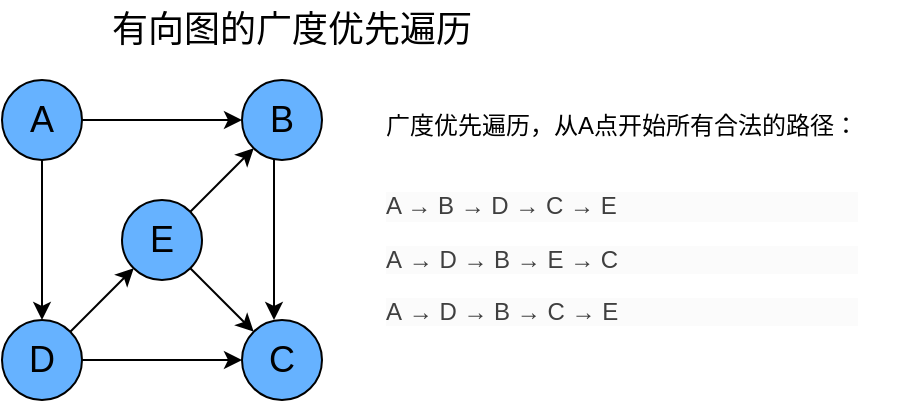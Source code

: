 <mxfile>
    <diagram name="第 1 页" id="gcvqBqKdxTJfSHki19oz">
        <mxGraphModel dx="681" dy="384" grid="1" gridSize="10" guides="1" tooltips="1" connect="1" arrows="1" fold="1" page="1" pageScale="1" pageWidth="827" pageHeight="1169" math="0" shadow="0">
            <root>
                <mxCell id="0"/>
                <mxCell id="1" parent="0"/>
                <mxCell id="2" style="edgeStyle=none;html=1;exitX=0.5;exitY=1;exitDx=0;exitDy=0;entryX=0.5;entryY=0;entryDx=0;entryDy=0;" parent="1" source="awnkAKVBkHFtVjLc0B4l-4" target="awnkAKVBkHFtVjLc0B4l-16" edge="1">
                    <mxGeometry relative="1" as="geometry"/>
                </mxCell>
                <mxCell id="3" style="edgeStyle=none;html=1;exitX=1;exitY=0.5;exitDx=0;exitDy=0;entryX=0;entryY=0.5;entryDx=0;entryDy=0;" parent="1" source="awnkAKVBkHFtVjLc0B4l-4" target="awnkAKVBkHFtVjLc0B4l-8" edge="1">
                    <mxGeometry relative="1" as="geometry"/>
                </mxCell>
                <mxCell id="awnkAKVBkHFtVjLc0B4l-4" value="&lt;font style=&quot;color: rgb(0, 0, 0); font-size: 18px;&quot;&gt;A&lt;/font&gt;" style="ellipse;whiteSpace=wrap;html=1;aspect=fixed;fillColor=#66B2FF;" parent="1" vertex="1">
                    <mxGeometry x="120" y="120" width="40" height="40" as="geometry"/>
                </mxCell>
                <mxCell id="awnkAKVBkHFtVjLc0B4l-6" value="" style="edgeStyle=orthogonalEdgeStyle;rounded=0;orthogonalLoop=1;jettySize=auto;html=1;" parent="1" edge="1">
                    <mxGeometry relative="1" as="geometry">
                        <mxPoint x="256" y="160" as="sourcePoint"/>
                        <mxPoint x="256" y="240" as="targetPoint"/>
                    </mxGeometry>
                </mxCell>
                <mxCell id="awnkAKVBkHFtVjLc0B4l-8" value="&lt;font style=&quot;color: rgb(0, 0, 0); font-size: 18px;&quot;&gt;B&lt;/font&gt;" style="ellipse;whiteSpace=wrap;html=1;aspect=fixed;fillColor=#66B2FF;" parent="1" vertex="1">
                    <mxGeometry x="240" y="120" width="40" height="40" as="geometry"/>
                </mxCell>
                <mxCell id="awnkAKVBkHFtVjLc0B4l-12" value="&lt;font style=&quot;color: rgb(0, 0, 0); font-size: 18px;&quot;&gt;C&lt;/font&gt;" style="ellipse;whiteSpace=wrap;html=1;aspect=fixed;fillColor=#66B2FF;" parent="1" vertex="1">
                    <mxGeometry x="240" y="240" width="40" height="40" as="geometry"/>
                </mxCell>
                <mxCell id="4" style="edgeStyle=none;html=1;exitX=1;exitY=0;exitDx=0;exitDy=0;entryX=0;entryY=1;entryDx=0;entryDy=0;" parent="1" source="awnkAKVBkHFtVjLc0B4l-16" target="awnkAKVBkHFtVjLc0B4l-18" edge="1">
                    <mxGeometry relative="1" as="geometry"/>
                </mxCell>
                <mxCell id="7" value="" style="edgeStyle=none;html=1;" edge="1" parent="1" source="awnkAKVBkHFtVjLc0B4l-16" target="awnkAKVBkHFtVjLc0B4l-12">
                    <mxGeometry relative="1" as="geometry"/>
                </mxCell>
                <mxCell id="awnkAKVBkHFtVjLc0B4l-16" value="&lt;font style=&quot;color: rgb(0, 0, 0); font-size: 18px;&quot;&gt;D&lt;/font&gt;" style="ellipse;whiteSpace=wrap;html=1;aspect=fixed;fillColor=#66B2FF;" parent="1" vertex="1">
                    <mxGeometry x="120" y="240" width="40" height="40" as="geometry"/>
                </mxCell>
                <mxCell id="awnkAKVBkHFtVjLc0B4l-17" value="&lt;font style=&quot;font-size: 18px;&quot;&gt;有向图的广度优先遍历&lt;/font&gt;" style="text;html=1;align=center;verticalAlign=middle;whiteSpace=wrap;rounded=0;" parent="1" vertex="1">
                    <mxGeometry x="150" y="80" width="230" height="30" as="geometry"/>
                </mxCell>
                <mxCell id="5" style="edgeStyle=none;html=1;exitX=1;exitY=0;exitDx=0;exitDy=0;entryX=0;entryY=1;entryDx=0;entryDy=0;" parent="1" source="awnkAKVBkHFtVjLc0B4l-18" target="awnkAKVBkHFtVjLc0B4l-8" edge="1">
                    <mxGeometry relative="1" as="geometry"/>
                </mxCell>
                <mxCell id="6" style="edgeStyle=none;html=1;exitX=1;exitY=1;exitDx=0;exitDy=0;entryX=0;entryY=0;entryDx=0;entryDy=0;" parent="1" source="awnkAKVBkHFtVjLc0B4l-18" target="awnkAKVBkHFtVjLc0B4l-12" edge="1">
                    <mxGeometry relative="1" as="geometry"/>
                </mxCell>
                <mxCell id="awnkAKVBkHFtVjLc0B4l-18" value="&lt;span style=&quot;font-size: 18px;&quot;&gt;E&lt;/span&gt;" style="ellipse;whiteSpace=wrap;html=1;aspect=fixed;fillColor=#66B2FF;" parent="1" vertex="1">
                    <mxGeometry x="180" y="180" width="40" height="40" as="geometry"/>
                </mxCell>
                <mxCell id="8" value="广度优先遍历，从A点开始所有合法的路径：&lt;div&gt;&lt;br&gt;&lt;/div&gt;&lt;div&gt;&lt;p data-pm-slice=&quot;1 1 []&quot;&gt;&lt;/p&gt;&lt;p style=&quot;forced-color-adjust: none; color: rgb(63, 63, 63); scrollbar-color: light-dark(#e2e2e2, #4b4b4b)&lt;br/&gt;&#x9;&#x9;&#x9;&#x9;&#x9;light-dark(#fbfbfb, var(--dark-panel-color)); font-family: Helvetica; font-size: 12px; font-style: normal; font-variant-ligatures: normal; font-variant-caps: normal; font-weight: 400; letter-spacing: normal; orphans: 2; text-align: left; text-indent: 0px; text-transform: none; widows: 2; word-spacing: 0px; -webkit-text-stroke-width: 0px; white-space: nowrap; background-color: rgb(251, 251, 251); text-decoration-thickness: initial; text-decoration-style: initial; text-decoration-color: initial;&quot;&gt;&lt;/p&gt;&lt;p&gt;&lt;/p&gt;&lt;p style=&quot;forced-color-adjust: none; color: rgb(63, 63, 63); scrollbar-color: light-dark(#e2e2e2, #4b4b4b)&lt;br/&gt;&#x9;&#x9;&#x9;&#x9;&#x9;light-dark(#fbfbfb, var(--dark-panel-color)); font-family: Helvetica; font-size: 12px; font-style: normal; font-variant-ligatures: normal; font-variant-caps: normal; font-weight: 400; letter-spacing: normal; orphans: 2; text-align: left; text-indent: 0px; text-transform: none; widows: 2; word-spacing: 0px; -webkit-text-stroke-width: 0px; white-space: nowrap; background-color: rgb(251, 251, 251); text-decoration-thickness: initial; text-decoration-style: initial; text-decoration-color: initial;&quot;&gt;A → B → D → C → E&lt;/p&gt;&lt;p style=&quot;forced-color-adjust: none; color: rgb(63, 63, 63); scrollbar-color: light-dark(#e2e2e2, #4b4b4b)&lt;br/&gt;&#x9;&#x9;&#x9;&#x9;&#x9;light-dark(#fbfbfb, var(--dark-panel-color)); font-family: Helvetica; font-size: 12px; font-style: normal; font-variant-ligatures: normal; font-variant-caps: normal; font-weight: 400; letter-spacing: normal; orphans: 2; text-align: left; text-indent: 0px; text-transform: none; widows: 2; word-spacing: 0px; -webkit-text-stroke-width: 0px; white-space: nowrap; background-color: rgb(251, 251, 251); text-decoration-thickness: initial; text-decoration-style: initial; text-decoration-color: initial;&quot;&gt;A&lt;span style=&quot;color: rgb(63, 63, 63); background-color: transparent;&quot;&gt;&amp;nbsp;&lt;/span&gt;&lt;span style=&quot;color: rgb(63, 63, 63); background-color: transparent;&quot;&gt;→&lt;/span&gt;&lt;span style=&quot;color: rgb(63, 63, 63); background-color: transparent;&quot;&gt;&amp;nbsp;D&lt;/span&gt;&lt;span style=&quot;color: rgb(63, 63, 63); background-color: transparent;&quot;&gt;&amp;nbsp;&lt;/span&gt;&lt;span style=&quot;color: rgb(63, 63, 63); background-color: transparent;&quot;&gt;→&lt;/span&gt;&lt;span style=&quot;color: rgb(63, 63, 63); background-color: transparent;&quot;&gt;&amp;nbsp;B&lt;/span&gt;&lt;span style=&quot;color: rgb(63, 63, 63); background-color: transparent;&quot;&gt;&amp;nbsp;&lt;/span&gt;&lt;span style=&quot;color: rgb(63, 63, 63); background-color: transparent;&quot;&gt;→&lt;/span&gt;&lt;span style=&quot;color: rgb(63, 63, 63); background-color: transparent;&quot;&gt;&amp;nbsp;E&lt;/span&gt;&lt;span style=&quot;color: rgb(63, 63, 63); background-color: transparent;&quot;&gt;&amp;nbsp;&lt;/span&gt;&lt;span style=&quot;color: rgb(63, 63, 63); background-color: transparent;&quot;&gt;→&lt;/span&gt;&lt;span style=&quot;color: rgb(63, 63, 63); background-color: transparent;&quot;&gt;&amp;nbsp;C&lt;/span&gt;&lt;/p&gt;&lt;p style=&quot;forced-color-adjust: none; color: rgb(63, 63, 63); scrollbar-color: light-dark(#e2e2e2, #4b4b4b)&lt;br/&gt;&#x9;&#x9;&#x9;&#x9;&#x9;light-dark(#fbfbfb, var(--dark-panel-color)); font-family: Helvetica; font-size: 12px; font-style: normal; font-variant-ligatures: normal; font-variant-caps: normal; font-weight: 400; letter-spacing: normal; orphans: 2; text-align: left; text-indent: 0px; text-transform: none; widows: 2; word-spacing: 0px; -webkit-text-stroke-width: 0px; white-space: nowrap; background-color: rgb(251, 251, 251); text-decoration-thickness: initial; text-decoration-style: initial; text-decoration-color: initial;&quot;&gt;&lt;span style=&quot;color: rgb(63, 63, 63);&quot;&gt;A&lt;/span&gt;&lt;span style=&quot;color: rgb(63, 63, 63); background-color: transparent;&quot;&gt;&amp;nbsp;&lt;/span&gt;&lt;span style=&quot;color: rgb(63, 63, 63); background-color: transparent;&quot;&gt;→&lt;/span&gt;&lt;span style=&quot;color: rgb(63, 63, 63); background-color: transparent;&quot;&gt;&amp;nbsp;D&lt;/span&gt;&lt;span style=&quot;color: rgb(63, 63, 63); background-color: transparent;&quot;&gt;&amp;nbsp;&lt;/span&gt;&lt;span style=&quot;color: rgb(63, 63, 63); background-color: transparent;&quot;&gt;→&lt;/span&gt;&lt;span style=&quot;color: rgb(63, 63, 63); background-color: transparent;&quot;&gt;&amp;nbsp;B&lt;/span&gt;&lt;span style=&quot;color: rgb(63, 63, 63); background-color: transparent;&quot;&gt;&amp;nbsp;&lt;/span&gt;&lt;span style=&quot;color: rgb(63, 63, 63); background-color: transparent;&quot;&gt;→&lt;/span&gt;&lt;span style=&quot;color: rgb(63, 63, 63); background-color: transparent;&quot;&gt;&amp;nbsp;C&lt;/span&gt;&lt;span style=&quot;color: rgb(63, 63, 63); background-color: transparent;&quot;&gt;&amp;nbsp;&lt;/span&gt;&lt;span style=&quot;color: rgb(63, 63, 63); background-color: transparent;&quot;&gt;→&lt;/span&gt;&lt;span style=&quot;color: rgb(63, 63, 63); background-color: transparent;&quot;&gt;&amp;nbsp;E&lt;/span&gt;&lt;span style=&quot;color: rgb(63, 63, 63); background-color: transparent;&quot;&gt;&lt;/span&gt;&lt;/p&gt;&lt;/div&gt;" style="text;html=1;align=left;verticalAlign=middle;resizable=0;points=[];autosize=1;strokeColor=none;fillColor=none;" vertex="1" parent="1">
                    <mxGeometry x="310" y="130" width="260" height="130" as="geometry"/>
                </mxCell>
            </root>
        </mxGraphModel>
    </diagram>
</mxfile>
